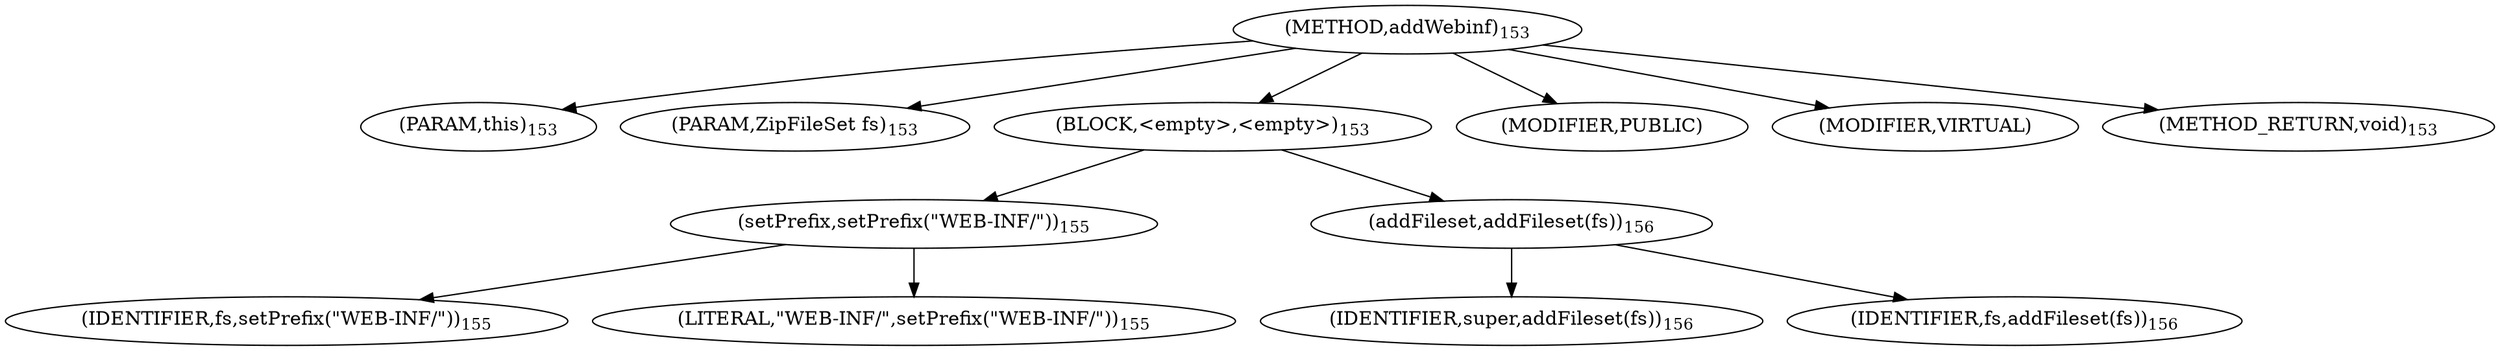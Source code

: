 digraph "addWebinf" {  
"136" [label = <(METHOD,addWebinf)<SUB>153</SUB>> ]
"137" [label = <(PARAM,this)<SUB>153</SUB>> ]
"138" [label = <(PARAM,ZipFileSet fs)<SUB>153</SUB>> ]
"139" [label = <(BLOCK,&lt;empty&gt;,&lt;empty&gt;)<SUB>153</SUB>> ]
"140" [label = <(setPrefix,setPrefix(&quot;WEB-INF/&quot;))<SUB>155</SUB>> ]
"141" [label = <(IDENTIFIER,fs,setPrefix(&quot;WEB-INF/&quot;))<SUB>155</SUB>> ]
"142" [label = <(LITERAL,&quot;WEB-INF/&quot;,setPrefix(&quot;WEB-INF/&quot;))<SUB>155</SUB>> ]
"143" [label = <(addFileset,addFileset(fs))<SUB>156</SUB>> ]
"144" [label = <(IDENTIFIER,super,addFileset(fs))<SUB>156</SUB>> ]
"145" [label = <(IDENTIFIER,fs,addFileset(fs))<SUB>156</SUB>> ]
"146" [label = <(MODIFIER,PUBLIC)> ]
"147" [label = <(MODIFIER,VIRTUAL)> ]
"148" [label = <(METHOD_RETURN,void)<SUB>153</SUB>> ]
  "136" -> "137" 
  "136" -> "138" 
  "136" -> "139" 
  "136" -> "146" 
  "136" -> "147" 
  "136" -> "148" 
  "139" -> "140" 
  "139" -> "143" 
  "140" -> "141" 
  "140" -> "142" 
  "143" -> "144" 
  "143" -> "145" 
}
